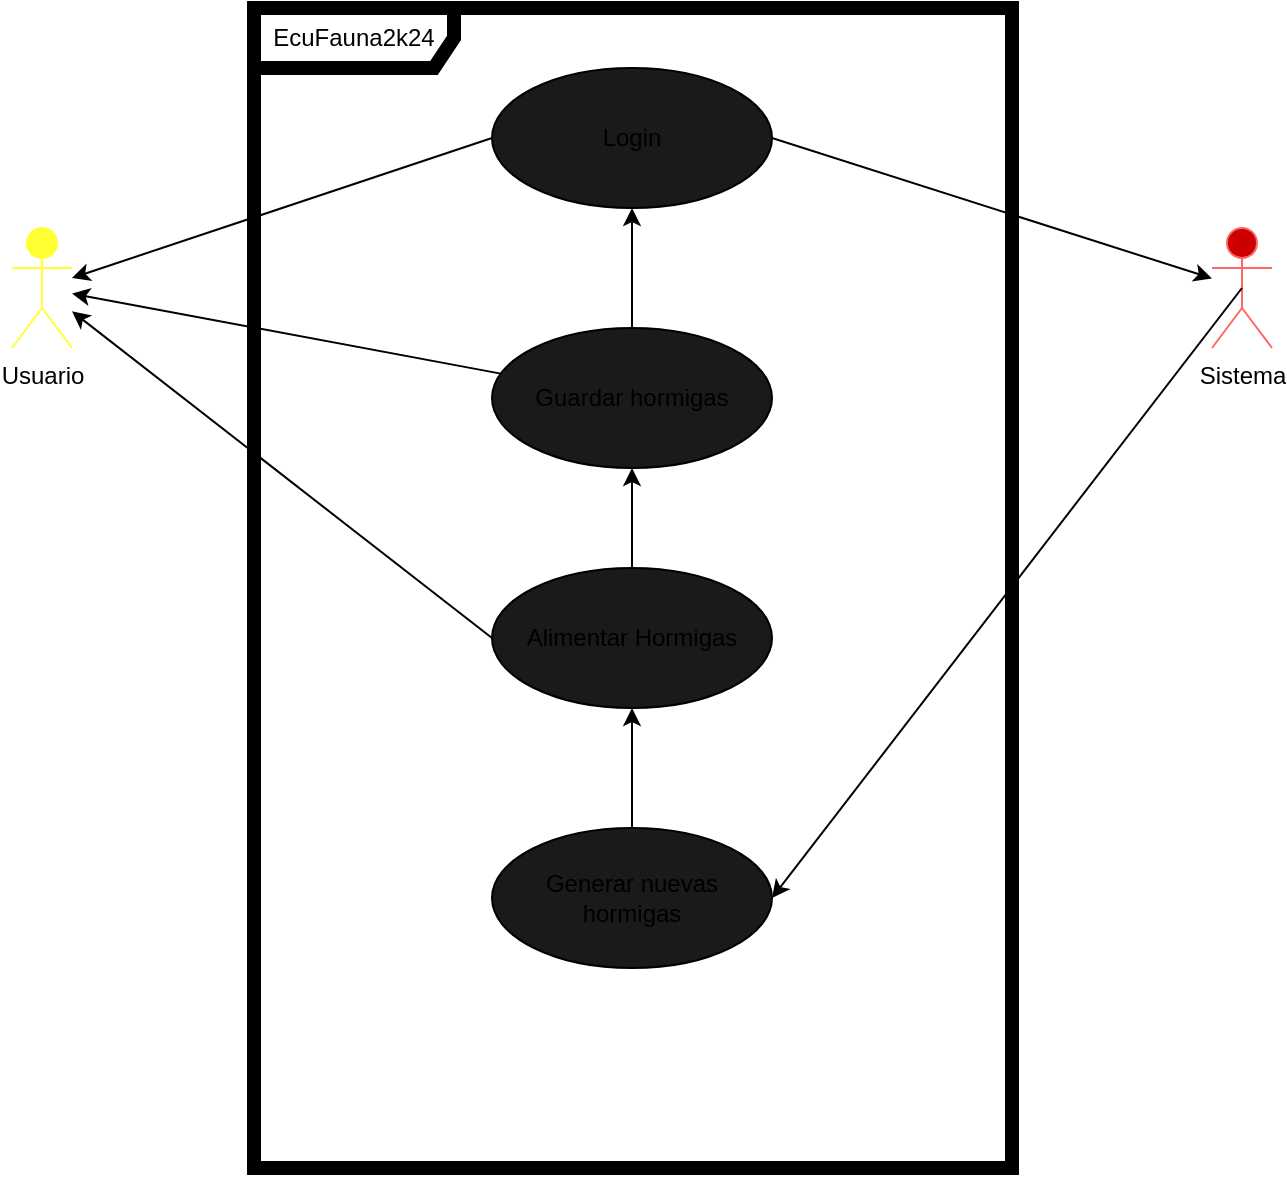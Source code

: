 <mxfile>
    <diagram id="yv0bKo-BRD1-ed17-5a-" name="Página-1">
        <mxGraphModel dx="924" dy="599" grid="1" gridSize="10" guides="1" tooltips="1" connect="1" arrows="1" fold="1" page="1" pageScale="1" pageWidth="827" pageHeight="1169" math="0" shadow="0">
            <root>
                <mxCell id="0"/>
                <mxCell id="1" parent="0"/>
                <mxCell id="20" value="EcuFauna2k24" style="shape=umlFrame;whiteSpace=wrap;html=1;strokeWidth=7;width=100;height=30;" parent="1" vertex="1">
                    <mxGeometry x="220" y="30" width="379" height="580" as="geometry"/>
                </mxCell>
                <mxCell id="10" value="Usuario" style="shape=umlActor;verticalLabelPosition=bottom;verticalAlign=top;html=1;fillColor=#FFFF33;strokeColor=#FFFF33;" parent="1" vertex="1">
                    <mxGeometry x="99" y="140" width="30" height="60" as="geometry"/>
                </mxCell>
                <mxCell id="13" value="Sistema" style="shape=umlActor;verticalLabelPosition=bottom;verticalAlign=top;html=1;fillColor=#CC0000;strokeColor=#FF6666;" parent="1" vertex="1">
                    <mxGeometry x="699" y="140" width="30" height="60" as="geometry"/>
                </mxCell>
                <mxCell id="47" style="edgeStyle=none;html=1;exitX=0.5;exitY=0;exitDx=0;exitDy=0;fontFamily=Helvetica;fontSize=12;fontColor=default;endArrow=classic;endFill=1;" parent="1" source="17" target="40" edge="1">
                    <mxGeometry relative="1" as="geometry">
                        <mxPoint x="409" y="280" as="targetPoint"/>
                    </mxGeometry>
                </mxCell>
                <mxCell id="58" style="edgeStyle=none;html=1;exitX=0;exitY=0.5;exitDx=0;exitDy=0;" parent="1" source="17" target="10" edge="1">
                    <mxGeometry relative="1" as="geometry"/>
                </mxCell>
                <mxCell id="17" value="Alimentar Hormigas" style="ellipse;whiteSpace=wrap;html=1;fillColor=#1A1A1A;" parent="1" vertex="1">
                    <mxGeometry x="339" y="310" width="140" height="70" as="geometry"/>
                </mxCell>
                <mxCell id="46" style="edgeStyle=none;html=1;exitX=0.5;exitY=0;exitDx=0;exitDy=0;entryX=0.5;entryY=1;entryDx=0;entryDy=0;fontFamily=Helvetica;fontSize=12;fontColor=default;endArrow=classic;endFill=1;" parent="1" source="19" target="17" edge="1">
                    <mxGeometry relative="1" as="geometry"/>
                </mxCell>
                <mxCell id="19" value="Generar nuevas&lt;br&gt;hormigas" style="ellipse;whiteSpace=wrap;html=1;fillColor=#1A1A1A;" parent="1" vertex="1">
                    <mxGeometry x="339" y="440" width="140" height="70" as="geometry"/>
                </mxCell>
                <mxCell id="52" style="edgeStyle=none;html=1;exitX=0.5;exitY=0;exitDx=0;exitDy=0;entryX=0.5;entryY=1;entryDx=0;entryDy=0;" parent="1" source="40" target="49" edge="1">
                    <mxGeometry relative="1" as="geometry"/>
                </mxCell>
                <mxCell id="40" value="Guardar hormigas" style="ellipse;whiteSpace=wrap;html=1;fillColor=#1A1A1A;" parent="1" vertex="1">
                    <mxGeometry x="339" y="190" width="140" height="70" as="geometry"/>
                </mxCell>
                <mxCell id="41" style="edgeStyle=none;html=1;fontFamily=Helvetica;fontSize=12;fontColor=default;endArrow=classic;endFill=1;" parent="1" source="40" target="10" edge="1">
                    <mxGeometry relative="1" as="geometry">
                        <mxPoint x="339" y="190.0" as="sourcePoint"/>
                        <mxPoint x="189" y="405" as="targetPoint"/>
                    </mxGeometry>
                </mxCell>
                <mxCell id="12" style="edgeStyle=none;html=1;exitX=0.5;exitY=0.5;exitDx=0;exitDy=0;exitPerimeter=0;entryX=1;entryY=0.5;entryDx=0;entryDy=0;" parent="1" source="13" target="19" edge="1">
                    <mxGeometry relative="1" as="geometry"/>
                </mxCell>
                <mxCell id="50" style="edgeStyle=none;html=1;exitX=0;exitY=0.5;exitDx=0;exitDy=0;" parent="1" source="49" target="10" edge="1">
                    <mxGeometry relative="1" as="geometry"/>
                </mxCell>
                <mxCell id="51" style="edgeStyle=none;html=1;exitX=1;exitY=0.5;exitDx=0;exitDy=0;" parent="1" source="49" target="13" edge="1">
                    <mxGeometry relative="1" as="geometry">
                        <mxPoint x="649" y="180" as="targetPoint"/>
                    </mxGeometry>
                </mxCell>
                <mxCell id="49" value="Login" style="ellipse;whiteSpace=wrap;html=1;fillColor=#1A1A1A;" parent="1" vertex="1">
                    <mxGeometry x="339" y="60" width="140" height="70" as="geometry"/>
                </mxCell>
            </root>
        </mxGraphModel>
    </diagram>
</mxfile>